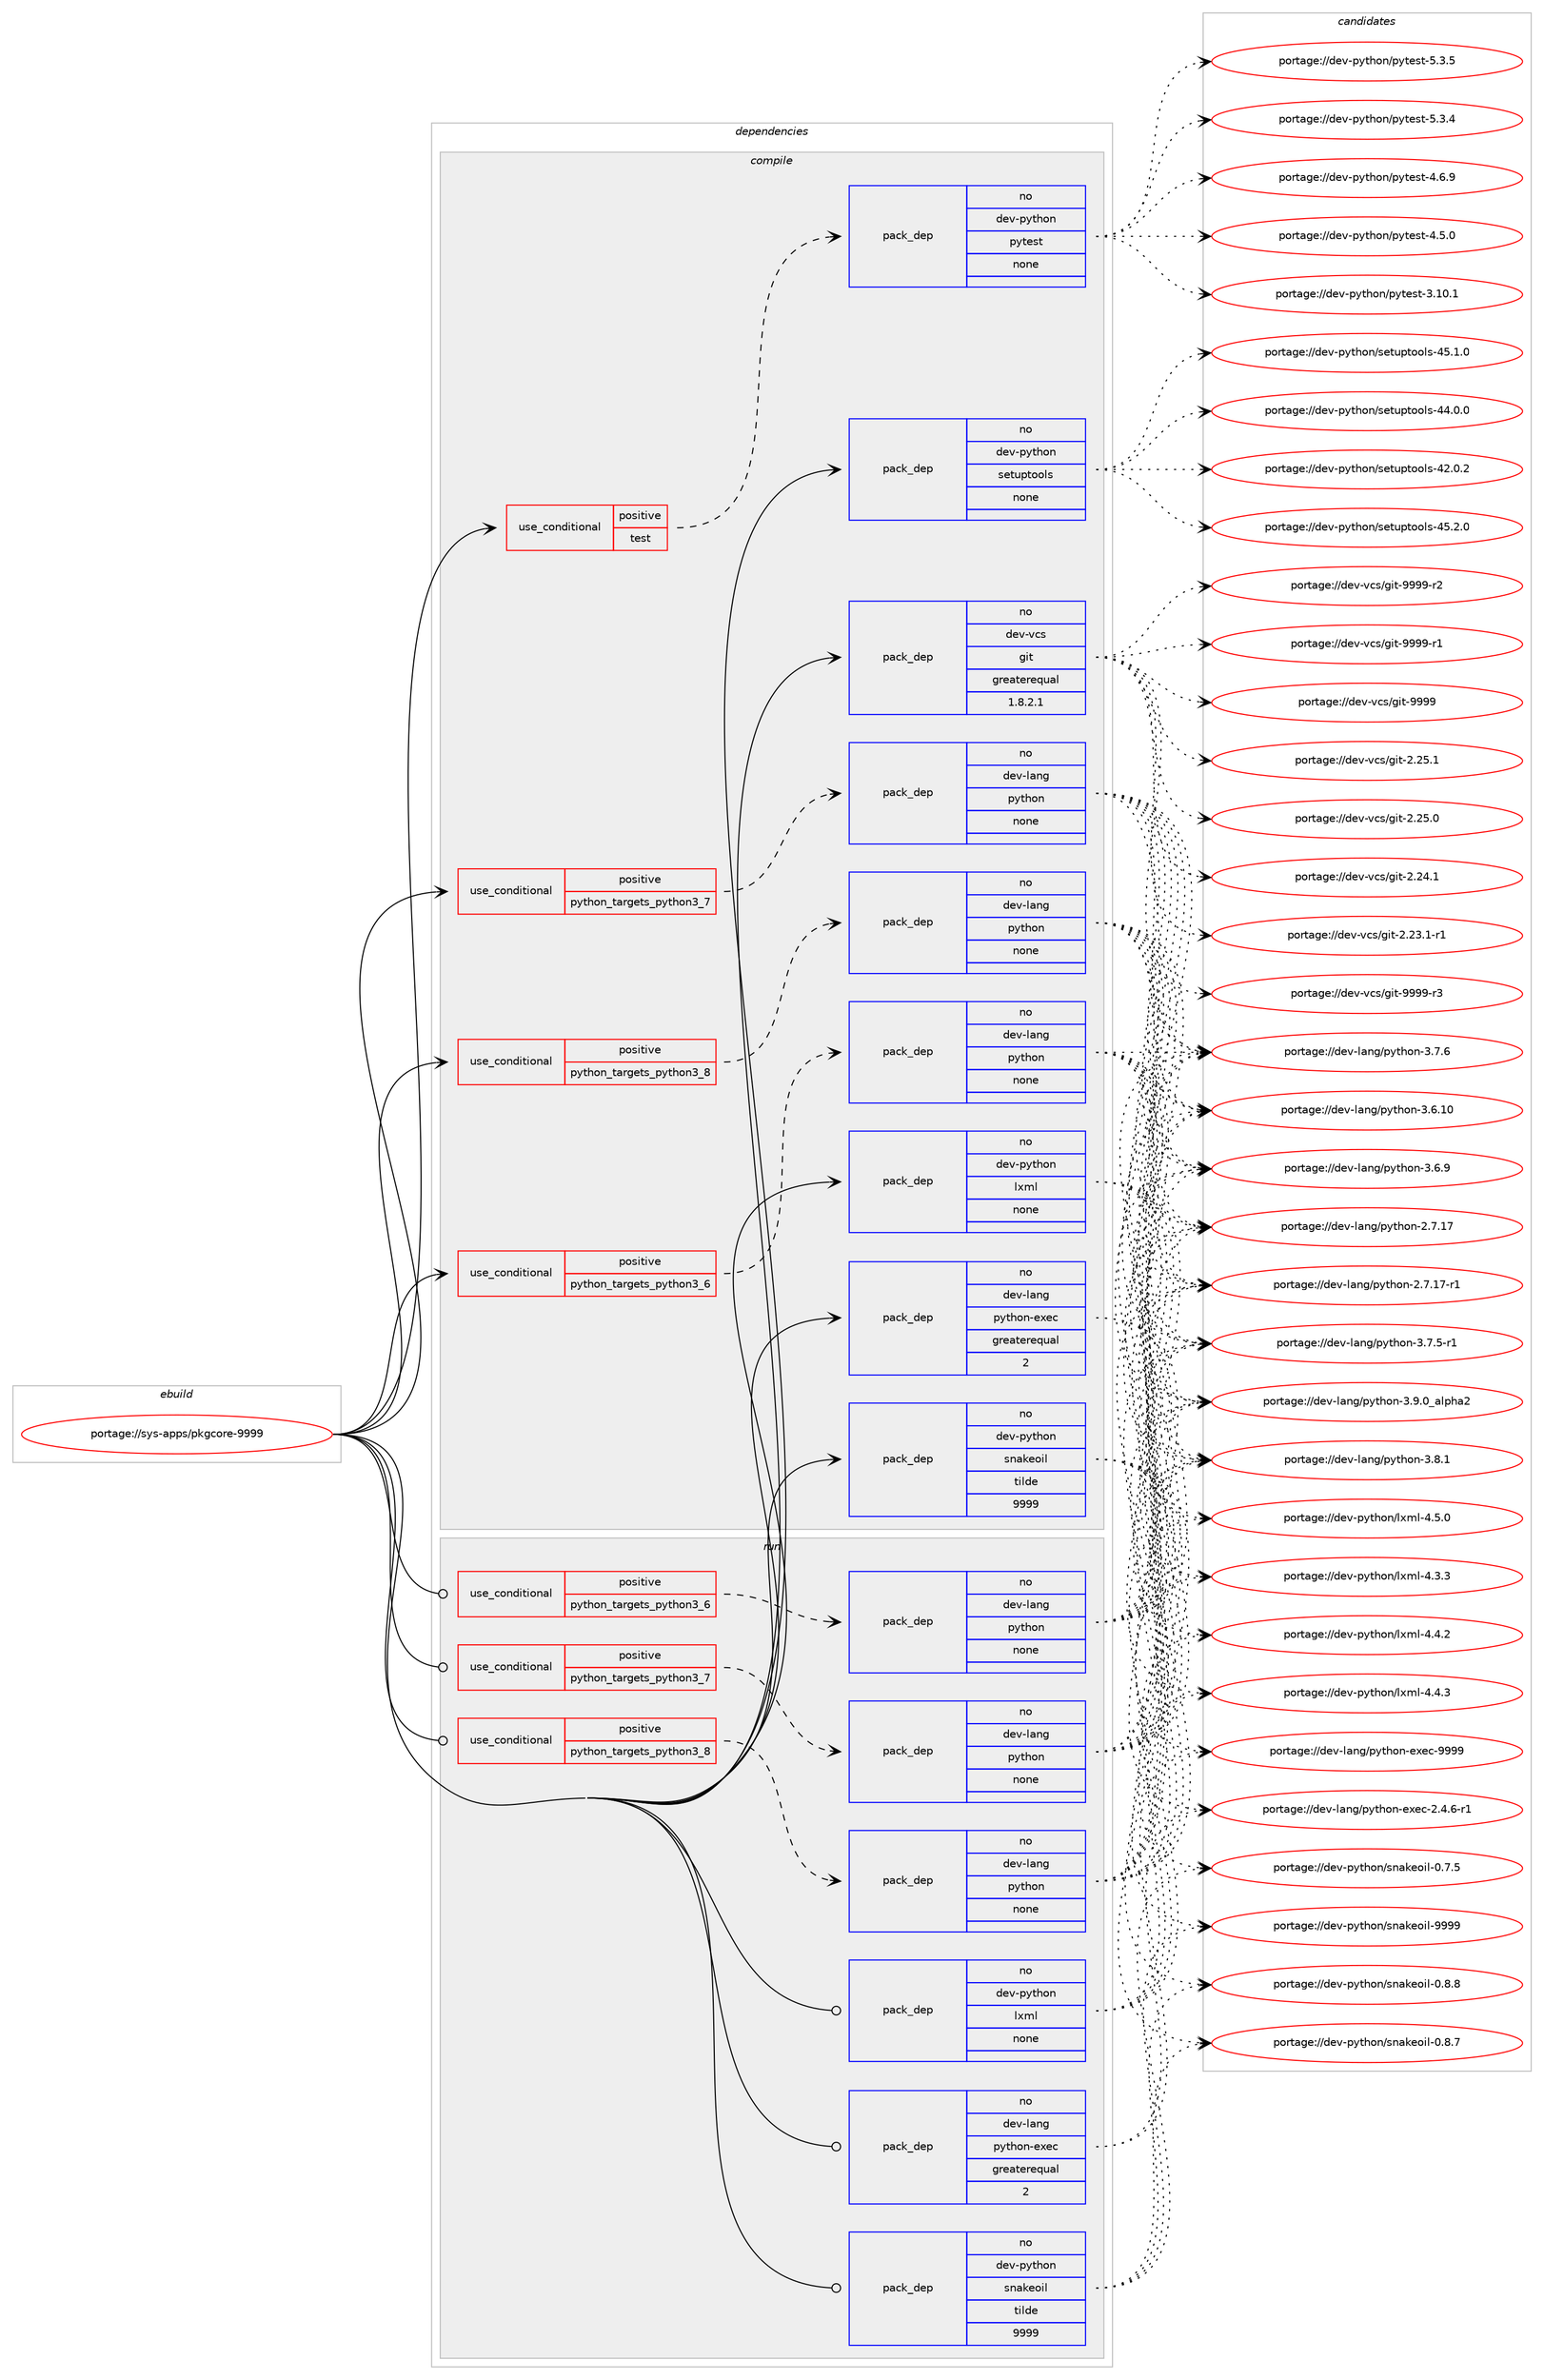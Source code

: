 digraph prolog {

# *************
# Graph options
# *************

newrank=true;
concentrate=true;
compound=true;
graph [rankdir=LR,fontname=Helvetica,fontsize=10,ranksep=1.5];#, ranksep=2.5, nodesep=0.2];
edge  [arrowhead=vee];
node  [fontname=Helvetica,fontsize=10];

# **********
# The ebuild
# **********

subgraph cluster_leftcol {
color=gray;
rank=same;
label=<<i>ebuild</i>>;
id [label="portage://sys-apps/pkgcore-9999", color=red, width=4, href="../sys-apps/pkgcore-9999.svg"];
}

# ****************
# The dependencies
# ****************

subgraph cluster_midcol {
color=gray;
label=<<i>dependencies</i>>;
subgraph cluster_compile {
fillcolor="#eeeeee";
style=filled;
label=<<i>compile</i>>;
subgraph cond13248 {
dependency62131 [label=<<TABLE BORDER="0" CELLBORDER="1" CELLSPACING="0" CELLPADDING="4"><TR><TD ROWSPAN="3" CELLPADDING="10">use_conditional</TD></TR><TR><TD>positive</TD></TR><TR><TD>python_targets_python3_6</TD></TR></TABLE>>, shape=none, color=red];
subgraph pack47588 {
dependency62132 [label=<<TABLE BORDER="0" CELLBORDER="1" CELLSPACING="0" CELLPADDING="4" WIDTH="220"><TR><TD ROWSPAN="6" CELLPADDING="30">pack_dep</TD></TR><TR><TD WIDTH="110">no</TD></TR><TR><TD>dev-lang</TD></TR><TR><TD>python</TD></TR><TR><TD>none</TD></TR><TR><TD></TD></TR></TABLE>>, shape=none, color=blue];
}
dependency62131:e -> dependency62132:w [weight=20,style="dashed",arrowhead="vee"];
}
id:e -> dependency62131:w [weight=20,style="solid",arrowhead="vee"];
subgraph cond13249 {
dependency62133 [label=<<TABLE BORDER="0" CELLBORDER="1" CELLSPACING="0" CELLPADDING="4"><TR><TD ROWSPAN="3" CELLPADDING="10">use_conditional</TD></TR><TR><TD>positive</TD></TR><TR><TD>python_targets_python3_7</TD></TR></TABLE>>, shape=none, color=red];
subgraph pack47589 {
dependency62134 [label=<<TABLE BORDER="0" CELLBORDER="1" CELLSPACING="0" CELLPADDING="4" WIDTH="220"><TR><TD ROWSPAN="6" CELLPADDING="30">pack_dep</TD></TR><TR><TD WIDTH="110">no</TD></TR><TR><TD>dev-lang</TD></TR><TR><TD>python</TD></TR><TR><TD>none</TD></TR><TR><TD></TD></TR></TABLE>>, shape=none, color=blue];
}
dependency62133:e -> dependency62134:w [weight=20,style="dashed",arrowhead="vee"];
}
id:e -> dependency62133:w [weight=20,style="solid",arrowhead="vee"];
subgraph cond13250 {
dependency62135 [label=<<TABLE BORDER="0" CELLBORDER="1" CELLSPACING="0" CELLPADDING="4"><TR><TD ROWSPAN="3" CELLPADDING="10">use_conditional</TD></TR><TR><TD>positive</TD></TR><TR><TD>python_targets_python3_8</TD></TR></TABLE>>, shape=none, color=red];
subgraph pack47590 {
dependency62136 [label=<<TABLE BORDER="0" CELLBORDER="1" CELLSPACING="0" CELLPADDING="4" WIDTH="220"><TR><TD ROWSPAN="6" CELLPADDING="30">pack_dep</TD></TR><TR><TD WIDTH="110">no</TD></TR><TR><TD>dev-lang</TD></TR><TR><TD>python</TD></TR><TR><TD>none</TD></TR><TR><TD></TD></TR></TABLE>>, shape=none, color=blue];
}
dependency62135:e -> dependency62136:w [weight=20,style="dashed",arrowhead="vee"];
}
id:e -> dependency62135:w [weight=20,style="solid",arrowhead="vee"];
subgraph cond13251 {
dependency62137 [label=<<TABLE BORDER="0" CELLBORDER="1" CELLSPACING="0" CELLPADDING="4"><TR><TD ROWSPAN="3" CELLPADDING="10">use_conditional</TD></TR><TR><TD>positive</TD></TR><TR><TD>test</TD></TR></TABLE>>, shape=none, color=red];
subgraph pack47591 {
dependency62138 [label=<<TABLE BORDER="0" CELLBORDER="1" CELLSPACING="0" CELLPADDING="4" WIDTH="220"><TR><TD ROWSPAN="6" CELLPADDING="30">pack_dep</TD></TR><TR><TD WIDTH="110">no</TD></TR><TR><TD>dev-python</TD></TR><TR><TD>pytest</TD></TR><TR><TD>none</TD></TR><TR><TD></TD></TR></TABLE>>, shape=none, color=blue];
}
dependency62137:e -> dependency62138:w [weight=20,style="dashed",arrowhead="vee"];
}
id:e -> dependency62137:w [weight=20,style="solid",arrowhead="vee"];
subgraph pack47592 {
dependency62139 [label=<<TABLE BORDER="0" CELLBORDER="1" CELLSPACING="0" CELLPADDING="4" WIDTH="220"><TR><TD ROWSPAN="6" CELLPADDING="30">pack_dep</TD></TR><TR><TD WIDTH="110">no</TD></TR><TR><TD>dev-lang</TD></TR><TR><TD>python-exec</TD></TR><TR><TD>greaterequal</TD></TR><TR><TD>2</TD></TR></TABLE>>, shape=none, color=blue];
}
id:e -> dependency62139:w [weight=20,style="solid",arrowhead="vee"];
subgraph pack47593 {
dependency62140 [label=<<TABLE BORDER="0" CELLBORDER="1" CELLSPACING="0" CELLPADDING="4" WIDTH="220"><TR><TD ROWSPAN="6" CELLPADDING="30">pack_dep</TD></TR><TR><TD WIDTH="110">no</TD></TR><TR><TD>dev-python</TD></TR><TR><TD>lxml</TD></TR><TR><TD>none</TD></TR><TR><TD></TD></TR></TABLE>>, shape=none, color=blue];
}
id:e -> dependency62140:w [weight=20,style="solid",arrowhead="vee"];
subgraph pack47594 {
dependency62141 [label=<<TABLE BORDER="0" CELLBORDER="1" CELLSPACING="0" CELLPADDING="4" WIDTH="220"><TR><TD ROWSPAN="6" CELLPADDING="30">pack_dep</TD></TR><TR><TD WIDTH="110">no</TD></TR><TR><TD>dev-python</TD></TR><TR><TD>setuptools</TD></TR><TR><TD>none</TD></TR><TR><TD></TD></TR></TABLE>>, shape=none, color=blue];
}
id:e -> dependency62141:w [weight=20,style="solid",arrowhead="vee"];
subgraph pack47595 {
dependency62142 [label=<<TABLE BORDER="0" CELLBORDER="1" CELLSPACING="0" CELLPADDING="4" WIDTH="220"><TR><TD ROWSPAN="6" CELLPADDING="30">pack_dep</TD></TR><TR><TD WIDTH="110">no</TD></TR><TR><TD>dev-python</TD></TR><TR><TD>snakeoil</TD></TR><TR><TD>tilde</TD></TR><TR><TD>9999</TD></TR></TABLE>>, shape=none, color=blue];
}
id:e -> dependency62142:w [weight=20,style="solid",arrowhead="vee"];
subgraph pack47596 {
dependency62143 [label=<<TABLE BORDER="0" CELLBORDER="1" CELLSPACING="0" CELLPADDING="4" WIDTH="220"><TR><TD ROWSPAN="6" CELLPADDING="30">pack_dep</TD></TR><TR><TD WIDTH="110">no</TD></TR><TR><TD>dev-vcs</TD></TR><TR><TD>git</TD></TR><TR><TD>greaterequal</TD></TR><TR><TD>1.8.2.1</TD></TR></TABLE>>, shape=none, color=blue];
}
id:e -> dependency62143:w [weight=20,style="solid",arrowhead="vee"];
}
subgraph cluster_compileandrun {
fillcolor="#eeeeee";
style=filled;
label=<<i>compile and run</i>>;
}
subgraph cluster_run {
fillcolor="#eeeeee";
style=filled;
label=<<i>run</i>>;
subgraph cond13252 {
dependency62144 [label=<<TABLE BORDER="0" CELLBORDER="1" CELLSPACING="0" CELLPADDING="4"><TR><TD ROWSPAN="3" CELLPADDING="10">use_conditional</TD></TR><TR><TD>positive</TD></TR><TR><TD>python_targets_python3_6</TD></TR></TABLE>>, shape=none, color=red];
subgraph pack47597 {
dependency62145 [label=<<TABLE BORDER="0" CELLBORDER="1" CELLSPACING="0" CELLPADDING="4" WIDTH="220"><TR><TD ROWSPAN="6" CELLPADDING="30">pack_dep</TD></TR><TR><TD WIDTH="110">no</TD></TR><TR><TD>dev-lang</TD></TR><TR><TD>python</TD></TR><TR><TD>none</TD></TR><TR><TD></TD></TR></TABLE>>, shape=none, color=blue];
}
dependency62144:e -> dependency62145:w [weight=20,style="dashed",arrowhead="vee"];
}
id:e -> dependency62144:w [weight=20,style="solid",arrowhead="odot"];
subgraph cond13253 {
dependency62146 [label=<<TABLE BORDER="0" CELLBORDER="1" CELLSPACING="0" CELLPADDING="4"><TR><TD ROWSPAN="3" CELLPADDING="10">use_conditional</TD></TR><TR><TD>positive</TD></TR><TR><TD>python_targets_python3_7</TD></TR></TABLE>>, shape=none, color=red];
subgraph pack47598 {
dependency62147 [label=<<TABLE BORDER="0" CELLBORDER="1" CELLSPACING="0" CELLPADDING="4" WIDTH="220"><TR><TD ROWSPAN="6" CELLPADDING="30">pack_dep</TD></TR><TR><TD WIDTH="110">no</TD></TR><TR><TD>dev-lang</TD></TR><TR><TD>python</TD></TR><TR><TD>none</TD></TR><TR><TD></TD></TR></TABLE>>, shape=none, color=blue];
}
dependency62146:e -> dependency62147:w [weight=20,style="dashed",arrowhead="vee"];
}
id:e -> dependency62146:w [weight=20,style="solid",arrowhead="odot"];
subgraph cond13254 {
dependency62148 [label=<<TABLE BORDER="0" CELLBORDER="1" CELLSPACING="0" CELLPADDING="4"><TR><TD ROWSPAN="3" CELLPADDING="10">use_conditional</TD></TR><TR><TD>positive</TD></TR><TR><TD>python_targets_python3_8</TD></TR></TABLE>>, shape=none, color=red];
subgraph pack47599 {
dependency62149 [label=<<TABLE BORDER="0" CELLBORDER="1" CELLSPACING="0" CELLPADDING="4" WIDTH="220"><TR><TD ROWSPAN="6" CELLPADDING="30">pack_dep</TD></TR><TR><TD WIDTH="110">no</TD></TR><TR><TD>dev-lang</TD></TR><TR><TD>python</TD></TR><TR><TD>none</TD></TR><TR><TD></TD></TR></TABLE>>, shape=none, color=blue];
}
dependency62148:e -> dependency62149:w [weight=20,style="dashed",arrowhead="vee"];
}
id:e -> dependency62148:w [weight=20,style="solid",arrowhead="odot"];
subgraph pack47600 {
dependency62150 [label=<<TABLE BORDER="0" CELLBORDER="1" CELLSPACING="0" CELLPADDING="4" WIDTH="220"><TR><TD ROWSPAN="6" CELLPADDING="30">pack_dep</TD></TR><TR><TD WIDTH="110">no</TD></TR><TR><TD>dev-lang</TD></TR><TR><TD>python-exec</TD></TR><TR><TD>greaterequal</TD></TR><TR><TD>2</TD></TR></TABLE>>, shape=none, color=blue];
}
id:e -> dependency62150:w [weight=20,style="solid",arrowhead="odot"];
subgraph pack47601 {
dependency62151 [label=<<TABLE BORDER="0" CELLBORDER="1" CELLSPACING="0" CELLPADDING="4" WIDTH="220"><TR><TD ROWSPAN="6" CELLPADDING="30">pack_dep</TD></TR><TR><TD WIDTH="110">no</TD></TR><TR><TD>dev-python</TD></TR><TR><TD>lxml</TD></TR><TR><TD>none</TD></TR><TR><TD></TD></TR></TABLE>>, shape=none, color=blue];
}
id:e -> dependency62151:w [weight=20,style="solid",arrowhead="odot"];
subgraph pack47602 {
dependency62152 [label=<<TABLE BORDER="0" CELLBORDER="1" CELLSPACING="0" CELLPADDING="4" WIDTH="220"><TR><TD ROWSPAN="6" CELLPADDING="30">pack_dep</TD></TR><TR><TD WIDTH="110">no</TD></TR><TR><TD>dev-python</TD></TR><TR><TD>snakeoil</TD></TR><TR><TD>tilde</TD></TR><TR><TD>9999</TD></TR></TABLE>>, shape=none, color=blue];
}
id:e -> dependency62152:w [weight=20,style="solid",arrowhead="odot"];
}
}

# **************
# The candidates
# **************

subgraph cluster_choices {
rank=same;
color=gray;
label=<<i>candidates</i>>;

subgraph choice47588 {
color=black;
nodesep=1;
choice10010111845108971101034711212111610411111045514657464895971081121049750 [label="portage://dev-lang/python-3.9.0_alpha2", color=red, width=4,href="../dev-lang/python-3.9.0_alpha2.svg"];
choice100101118451089711010347112121116104111110455146564649 [label="portage://dev-lang/python-3.8.1", color=red, width=4,href="../dev-lang/python-3.8.1.svg"];
choice100101118451089711010347112121116104111110455146554654 [label="portage://dev-lang/python-3.7.6", color=red, width=4,href="../dev-lang/python-3.7.6.svg"];
choice1001011184510897110103471121211161041111104551465546534511449 [label="portage://dev-lang/python-3.7.5-r1", color=red, width=4,href="../dev-lang/python-3.7.5-r1.svg"];
choice100101118451089711010347112121116104111110455146544657 [label="portage://dev-lang/python-3.6.9", color=red, width=4,href="../dev-lang/python-3.6.9.svg"];
choice10010111845108971101034711212111610411111045514654464948 [label="portage://dev-lang/python-3.6.10", color=red, width=4,href="../dev-lang/python-3.6.10.svg"];
choice100101118451089711010347112121116104111110455046554649554511449 [label="portage://dev-lang/python-2.7.17-r1", color=red, width=4,href="../dev-lang/python-2.7.17-r1.svg"];
choice10010111845108971101034711212111610411111045504655464955 [label="portage://dev-lang/python-2.7.17", color=red, width=4,href="../dev-lang/python-2.7.17.svg"];
dependency62132:e -> choice10010111845108971101034711212111610411111045514657464895971081121049750:w [style=dotted,weight="100"];
dependency62132:e -> choice100101118451089711010347112121116104111110455146564649:w [style=dotted,weight="100"];
dependency62132:e -> choice100101118451089711010347112121116104111110455146554654:w [style=dotted,weight="100"];
dependency62132:e -> choice1001011184510897110103471121211161041111104551465546534511449:w [style=dotted,weight="100"];
dependency62132:e -> choice100101118451089711010347112121116104111110455146544657:w [style=dotted,weight="100"];
dependency62132:e -> choice10010111845108971101034711212111610411111045514654464948:w [style=dotted,weight="100"];
dependency62132:e -> choice100101118451089711010347112121116104111110455046554649554511449:w [style=dotted,weight="100"];
dependency62132:e -> choice10010111845108971101034711212111610411111045504655464955:w [style=dotted,weight="100"];
}
subgraph choice47589 {
color=black;
nodesep=1;
choice10010111845108971101034711212111610411111045514657464895971081121049750 [label="portage://dev-lang/python-3.9.0_alpha2", color=red, width=4,href="../dev-lang/python-3.9.0_alpha2.svg"];
choice100101118451089711010347112121116104111110455146564649 [label="portage://dev-lang/python-3.8.1", color=red, width=4,href="../dev-lang/python-3.8.1.svg"];
choice100101118451089711010347112121116104111110455146554654 [label="portage://dev-lang/python-3.7.6", color=red, width=4,href="../dev-lang/python-3.7.6.svg"];
choice1001011184510897110103471121211161041111104551465546534511449 [label="portage://dev-lang/python-3.7.5-r1", color=red, width=4,href="../dev-lang/python-3.7.5-r1.svg"];
choice100101118451089711010347112121116104111110455146544657 [label="portage://dev-lang/python-3.6.9", color=red, width=4,href="../dev-lang/python-3.6.9.svg"];
choice10010111845108971101034711212111610411111045514654464948 [label="portage://dev-lang/python-3.6.10", color=red, width=4,href="../dev-lang/python-3.6.10.svg"];
choice100101118451089711010347112121116104111110455046554649554511449 [label="portage://dev-lang/python-2.7.17-r1", color=red, width=4,href="../dev-lang/python-2.7.17-r1.svg"];
choice10010111845108971101034711212111610411111045504655464955 [label="portage://dev-lang/python-2.7.17", color=red, width=4,href="../dev-lang/python-2.7.17.svg"];
dependency62134:e -> choice10010111845108971101034711212111610411111045514657464895971081121049750:w [style=dotted,weight="100"];
dependency62134:e -> choice100101118451089711010347112121116104111110455146564649:w [style=dotted,weight="100"];
dependency62134:e -> choice100101118451089711010347112121116104111110455146554654:w [style=dotted,weight="100"];
dependency62134:e -> choice1001011184510897110103471121211161041111104551465546534511449:w [style=dotted,weight="100"];
dependency62134:e -> choice100101118451089711010347112121116104111110455146544657:w [style=dotted,weight="100"];
dependency62134:e -> choice10010111845108971101034711212111610411111045514654464948:w [style=dotted,weight="100"];
dependency62134:e -> choice100101118451089711010347112121116104111110455046554649554511449:w [style=dotted,weight="100"];
dependency62134:e -> choice10010111845108971101034711212111610411111045504655464955:w [style=dotted,weight="100"];
}
subgraph choice47590 {
color=black;
nodesep=1;
choice10010111845108971101034711212111610411111045514657464895971081121049750 [label="portage://dev-lang/python-3.9.0_alpha2", color=red, width=4,href="../dev-lang/python-3.9.0_alpha2.svg"];
choice100101118451089711010347112121116104111110455146564649 [label="portage://dev-lang/python-3.8.1", color=red, width=4,href="../dev-lang/python-3.8.1.svg"];
choice100101118451089711010347112121116104111110455146554654 [label="portage://dev-lang/python-3.7.6", color=red, width=4,href="../dev-lang/python-3.7.6.svg"];
choice1001011184510897110103471121211161041111104551465546534511449 [label="portage://dev-lang/python-3.7.5-r1", color=red, width=4,href="../dev-lang/python-3.7.5-r1.svg"];
choice100101118451089711010347112121116104111110455146544657 [label="portage://dev-lang/python-3.6.9", color=red, width=4,href="../dev-lang/python-3.6.9.svg"];
choice10010111845108971101034711212111610411111045514654464948 [label="portage://dev-lang/python-3.6.10", color=red, width=4,href="../dev-lang/python-3.6.10.svg"];
choice100101118451089711010347112121116104111110455046554649554511449 [label="portage://dev-lang/python-2.7.17-r1", color=red, width=4,href="../dev-lang/python-2.7.17-r1.svg"];
choice10010111845108971101034711212111610411111045504655464955 [label="portage://dev-lang/python-2.7.17", color=red, width=4,href="../dev-lang/python-2.7.17.svg"];
dependency62136:e -> choice10010111845108971101034711212111610411111045514657464895971081121049750:w [style=dotted,weight="100"];
dependency62136:e -> choice100101118451089711010347112121116104111110455146564649:w [style=dotted,weight="100"];
dependency62136:e -> choice100101118451089711010347112121116104111110455146554654:w [style=dotted,weight="100"];
dependency62136:e -> choice1001011184510897110103471121211161041111104551465546534511449:w [style=dotted,weight="100"];
dependency62136:e -> choice100101118451089711010347112121116104111110455146544657:w [style=dotted,weight="100"];
dependency62136:e -> choice10010111845108971101034711212111610411111045514654464948:w [style=dotted,weight="100"];
dependency62136:e -> choice100101118451089711010347112121116104111110455046554649554511449:w [style=dotted,weight="100"];
dependency62136:e -> choice10010111845108971101034711212111610411111045504655464955:w [style=dotted,weight="100"];
}
subgraph choice47591 {
color=black;
nodesep=1;
choice1001011184511212111610411111047112121116101115116455346514653 [label="portage://dev-python/pytest-5.3.5", color=red, width=4,href="../dev-python/pytest-5.3.5.svg"];
choice1001011184511212111610411111047112121116101115116455346514652 [label="portage://dev-python/pytest-5.3.4", color=red, width=4,href="../dev-python/pytest-5.3.4.svg"];
choice1001011184511212111610411111047112121116101115116455246544657 [label="portage://dev-python/pytest-4.6.9", color=red, width=4,href="../dev-python/pytest-4.6.9.svg"];
choice1001011184511212111610411111047112121116101115116455246534648 [label="portage://dev-python/pytest-4.5.0", color=red, width=4,href="../dev-python/pytest-4.5.0.svg"];
choice100101118451121211161041111104711212111610111511645514649484649 [label="portage://dev-python/pytest-3.10.1", color=red, width=4,href="../dev-python/pytest-3.10.1.svg"];
dependency62138:e -> choice1001011184511212111610411111047112121116101115116455346514653:w [style=dotted,weight="100"];
dependency62138:e -> choice1001011184511212111610411111047112121116101115116455346514652:w [style=dotted,weight="100"];
dependency62138:e -> choice1001011184511212111610411111047112121116101115116455246544657:w [style=dotted,weight="100"];
dependency62138:e -> choice1001011184511212111610411111047112121116101115116455246534648:w [style=dotted,weight="100"];
dependency62138:e -> choice100101118451121211161041111104711212111610111511645514649484649:w [style=dotted,weight="100"];
}
subgraph choice47592 {
color=black;
nodesep=1;
choice10010111845108971101034711212111610411111045101120101994557575757 [label="portage://dev-lang/python-exec-9999", color=red, width=4,href="../dev-lang/python-exec-9999.svg"];
choice10010111845108971101034711212111610411111045101120101994550465246544511449 [label="portage://dev-lang/python-exec-2.4.6-r1", color=red, width=4,href="../dev-lang/python-exec-2.4.6-r1.svg"];
dependency62139:e -> choice10010111845108971101034711212111610411111045101120101994557575757:w [style=dotted,weight="100"];
dependency62139:e -> choice10010111845108971101034711212111610411111045101120101994550465246544511449:w [style=dotted,weight="100"];
}
subgraph choice47593 {
color=black;
nodesep=1;
choice1001011184511212111610411111047108120109108455246534648 [label="portage://dev-python/lxml-4.5.0", color=red, width=4,href="../dev-python/lxml-4.5.0.svg"];
choice1001011184511212111610411111047108120109108455246524651 [label="portage://dev-python/lxml-4.4.3", color=red, width=4,href="../dev-python/lxml-4.4.3.svg"];
choice1001011184511212111610411111047108120109108455246524650 [label="portage://dev-python/lxml-4.4.2", color=red, width=4,href="../dev-python/lxml-4.4.2.svg"];
choice1001011184511212111610411111047108120109108455246514651 [label="portage://dev-python/lxml-4.3.3", color=red, width=4,href="../dev-python/lxml-4.3.3.svg"];
dependency62140:e -> choice1001011184511212111610411111047108120109108455246534648:w [style=dotted,weight="100"];
dependency62140:e -> choice1001011184511212111610411111047108120109108455246524651:w [style=dotted,weight="100"];
dependency62140:e -> choice1001011184511212111610411111047108120109108455246524650:w [style=dotted,weight="100"];
dependency62140:e -> choice1001011184511212111610411111047108120109108455246514651:w [style=dotted,weight="100"];
}
subgraph choice47594 {
color=black;
nodesep=1;
choice100101118451121211161041111104711510111611711211611111110811545525346504648 [label="portage://dev-python/setuptools-45.2.0", color=red, width=4,href="../dev-python/setuptools-45.2.0.svg"];
choice100101118451121211161041111104711510111611711211611111110811545525346494648 [label="portage://dev-python/setuptools-45.1.0", color=red, width=4,href="../dev-python/setuptools-45.1.0.svg"];
choice100101118451121211161041111104711510111611711211611111110811545525246484648 [label="portage://dev-python/setuptools-44.0.0", color=red, width=4,href="../dev-python/setuptools-44.0.0.svg"];
choice100101118451121211161041111104711510111611711211611111110811545525046484650 [label="portage://dev-python/setuptools-42.0.2", color=red, width=4,href="../dev-python/setuptools-42.0.2.svg"];
dependency62141:e -> choice100101118451121211161041111104711510111611711211611111110811545525346504648:w [style=dotted,weight="100"];
dependency62141:e -> choice100101118451121211161041111104711510111611711211611111110811545525346494648:w [style=dotted,weight="100"];
dependency62141:e -> choice100101118451121211161041111104711510111611711211611111110811545525246484648:w [style=dotted,weight="100"];
dependency62141:e -> choice100101118451121211161041111104711510111611711211611111110811545525046484650:w [style=dotted,weight="100"];
}
subgraph choice47595 {
color=black;
nodesep=1;
choice1001011184511212111610411111047115110971071011111051084557575757 [label="portage://dev-python/snakeoil-9999", color=red, width=4,href="../dev-python/snakeoil-9999.svg"];
choice100101118451121211161041111104711511097107101111105108454846564656 [label="portage://dev-python/snakeoil-0.8.8", color=red, width=4,href="../dev-python/snakeoil-0.8.8.svg"];
choice100101118451121211161041111104711511097107101111105108454846564655 [label="portage://dev-python/snakeoil-0.8.7", color=red, width=4,href="../dev-python/snakeoil-0.8.7.svg"];
choice100101118451121211161041111104711511097107101111105108454846554653 [label="portage://dev-python/snakeoil-0.7.5", color=red, width=4,href="../dev-python/snakeoil-0.7.5.svg"];
dependency62142:e -> choice1001011184511212111610411111047115110971071011111051084557575757:w [style=dotted,weight="100"];
dependency62142:e -> choice100101118451121211161041111104711511097107101111105108454846564656:w [style=dotted,weight="100"];
dependency62142:e -> choice100101118451121211161041111104711511097107101111105108454846564655:w [style=dotted,weight="100"];
dependency62142:e -> choice100101118451121211161041111104711511097107101111105108454846554653:w [style=dotted,weight="100"];
}
subgraph choice47596 {
color=black;
nodesep=1;
choice10010111845118991154710310511645575757574511451 [label="portage://dev-vcs/git-9999-r3", color=red, width=4,href="../dev-vcs/git-9999-r3.svg"];
choice10010111845118991154710310511645575757574511450 [label="portage://dev-vcs/git-9999-r2", color=red, width=4,href="../dev-vcs/git-9999-r2.svg"];
choice10010111845118991154710310511645575757574511449 [label="portage://dev-vcs/git-9999-r1", color=red, width=4,href="../dev-vcs/git-9999-r1.svg"];
choice1001011184511899115471031051164557575757 [label="portage://dev-vcs/git-9999", color=red, width=4,href="../dev-vcs/git-9999.svg"];
choice10010111845118991154710310511645504650534649 [label="portage://dev-vcs/git-2.25.1", color=red, width=4,href="../dev-vcs/git-2.25.1.svg"];
choice10010111845118991154710310511645504650534648 [label="portage://dev-vcs/git-2.25.0", color=red, width=4,href="../dev-vcs/git-2.25.0.svg"];
choice10010111845118991154710310511645504650524649 [label="portage://dev-vcs/git-2.24.1", color=red, width=4,href="../dev-vcs/git-2.24.1.svg"];
choice100101118451189911547103105116455046505146494511449 [label="portage://dev-vcs/git-2.23.1-r1", color=red, width=4,href="../dev-vcs/git-2.23.1-r1.svg"];
dependency62143:e -> choice10010111845118991154710310511645575757574511451:w [style=dotted,weight="100"];
dependency62143:e -> choice10010111845118991154710310511645575757574511450:w [style=dotted,weight="100"];
dependency62143:e -> choice10010111845118991154710310511645575757574511449:w [style=dotted,weight="100"];
dependency62143:e -> choice1001011184511899115471031051164557575757:w [style=dotted,weight="100"];
dependency62143:e -> choice10010111845118991154710310511645504650534649:w [style=dotted,weight="100"];
dependency62143:e -> choice10010111845118991154710310511645504650534648:w [style=dotted,weight="100"];
dependency62143:e -> choice10010111845118991154710310511645504650524649:w [style=dotted,weight="100"];
dependency62143:e -> choice100101118451189911547103105116455046505146494511449:w [style=dotted,weight="100"];
}
subgraph choice47597 {
color=black;
nodesep=1;
choice10010111845108971101034711212111610411111045514657464895971081121049750 [label="portage://dev-lang/python-3.9.0_alpha2", color=red, width=4,href="../dev-lang/python-3.9.0_alpha2.svg"];
choice100101118451089711010347112121116104111110455146564649 [label="portage://dev-lang/python-3.8.1", color=red, width=4,href="../dev-lang/python-3.8.1.svg"];
choice100101118451089711010347112121116104111110455146554654 [label="portage://dev-lang/python-3.7.6", color=red, width=4,href="../dev-lang/python-3.7.6.svg"];
choice1001011184510897110103471121211161041111104551465546534511449 [label="portage://dev-lang/python-3.7.5-r1", color=red, width=4,href="../dev-lang/python-3.7.5-r1.svg"];
choice100101118451089711010347112121116104111110455146544657 [label="portage://dev-lang/python-3.6.9", color=red, width=4,href="../dev-lang/python-3.6.9.svg"];
choice10010111845108971101034711212111610411111045514654464948 [label="portage://dev-lang/python-3.6.10", color=red, width=4,href="../dev-lang/python-3.6.10.svg"];
choice100101118451089711010347112121116104111110455046554649554511449 [label="portage://dev-lang/python-2.7.17-r1", color=red, width=4,href="../dev-lang/python-2.7.17-r1.svg"];
choice10010111845108971101034711212111610411111045504655464955 [label="portage://dev-lang/python-2.7.17", color=red, width=4,href="../dev-lang/python-2.7.17.svg"];
dependency62145:e -> choice10010111845108971101034711212111610411111045514657464895971081121049750:w [style=dotted,weight="100"];
dependency62145:e -> choice100101118451089711010347112121116104111110455146564649:w [style=dotted,weight="100"];
dependency62145:e -> choice100101118451089711010347112121116104111110455146554654:w [style=dotted,weight="100"];
dependency62145:e -> choice1001011184510897110103471121211161041111104551465546534511449:w [style=dotted,weight="100"];
dependency62145:e -> choice100101118451089711010347112121116104111110455146544657:w [style=dotted,weight="100"];
dependency62145:e -> choice10010111845108971101034711212111610411111045514654464948:w [style=dotted,weight="100"];
dependency62145:e -> choice100101118451089711010347112121116104111110455046554649554511449:w [style=dotted,weight="100"];
dependency62145:e -> choice10010111845108971101034711212111610411111045504655464955:w [style=dotted,weight="100"];
}
subgraph choice47598 {
color=black;
nodesep=1;
choice10010111845108971101034711212111610411111045514657464895971081121049750 [label="portage://dev-lang/python-3.9.0_alpha2", color=red, width=4,href="../dev-lang/python-3.9.0_alpha2.svg"];
choice100101118451089711010347112121116104111110455146564649 [label="portage://dev-lang/python-3.8.1", color=red, width=4,href="../dev-lang/python-3.8.1.svg"];
choice100101118451089711010347112121116104111110455146554654 [label="portage://dev-lang/python-3.7.6", color=red, width=4,href="../dev-lang/python-3.7.6.svg"];
choice1001011184510897110103471121211161041111104551465546534511449 [label="portage://dev-lang/python-3.7.5-r1", color=red, width=4,href="../dev-lang/python-3.7.5-r1.svg"];
choice100101118451089711010347112121116104111110455146544657 [label="portage://dev-lang/python-3.6.9", color=red, width=4,href="../dev-lang/python-3.6.9.svg"];
choice10010111845108971101034711212111610411111045514654464948 [label="portage://dev-lang/python-3.6.10", color=red, width=4,href="../dev-lang/python-3.6.10.svg"];
choice100101118451089711010347112121116104111110455046554649554511449 [label="portage://dev-lang/python-2.7.17-r1", color=red, width=4,href="../dev-lang/python-2.7.17-r1.svg"];
choice10010111845108971101034711212111610411111045504655464955 [label="portage://dev-lang/python-2.7.17", color=red, width=4,href="../dev-lang/python-2.7.17.svg"];
dependency62147:e -> choice10010111845108971101034711212111610411111045514657464895971081121049750:w [style=dotted,weight="100"];
dependency62147:e -> choice100101118451089711010347112121116104111110455146564649:w [style=dotted,weight="100"];
dependency62147:e -> choice100101118451089711010347112121116104111110455146554654:w [style=dotted,weight="100"];
dependency62147:e -> choice1001011184510897110103471121211161041111104551465546534511449:w [style=dotted,weight="100"];
dependency62147:e -> choice100101118451089711010347112121116104111110455146544657:w [style=dotted,weight="100"];
dependency62147:e -> choice10010111845108971101034711212111610411111045514654464948:w [style=dotted,weight="100"];
dependency62147:e -> choice100101118451089711010347112121116104111110455046554649554511449:w [style=dotted,weight="100"];
dependency62147:e -> choice10010111845108971101034711212111610411111045504655464955:w [style=dotted,weight="100"];
}
subgraph choice47599 {
color=black;
nodesep=1;
choice10010111845108971101034711212111610411111045514657464895971081121049750 [label="portage://dev-lang/python-3.9.0_alpha2", color=red, width=4,href="../dev-lang/python-3.9.0_alpha2.svg"];
choice100101118451089711010347112121116104111110455146564649 [label="portage://dev-lang/python-3.8.1", color=red, width=4,href="../dev-lang/python-3.8.1.svg"];
choice100101118451089711010347112121116104111110455146554654 [label="portage://dev-lang/python-3.7.6", color=red, width=4,href="../dev-lang/python-3.7.6.svg"];
choice1001011184510897110103471121211161041111104551465546534511449 [label="portage://dev-lang/python-3.7.5-r1", color=red, width=4,href="../dev-lang/python-3.7.5-r1.svg"];
choice100101118451089711010347112121116104111110455146544657 [label="portage://dev-lang/python-3.6.9", color=red, width=4,href="../dev-lang/python-3.6.9.svg"];
choice10010111845108971101034711212111610411111045514654464948 [label="portage://dev-lang/python-3.6.10", color=red, width=4,href="../dev-lang/python-3.6.10.svg"];
choice100101118451089711010347112121116104111110455046554649554511449 [label="portage://dev-lang/python-2.7.17-r1", color=red, width=4,href="../dev-lang/python-2.7.17-r1.svg"];
choice10010111845108971101034711212111610411111045504655464955 [label="portage://dev-lang/python-2.7.17", color=red, width=4,href="../dev-lang/python-2.7.17.svg"];
dependency62149:e -> choice10010111845108971101034711212111610411111045514657464895971081121049750:w [style=dotted,weight="100"];
dependency62149:e -> choice100101118451089711010347112121116104111110455146564649:w [style=dotted,weight="100"];
dependency62149:e -> choice100101118451089711010347112121116104111110455146554654:w [style=dotted,weight="100"];
dependency62149:e -> choice1001011184510897110103471121211161041111104551465546534511449:w [style=dotted,weight="100"];
dependency62149:e -> choice100101118451089711010347112121116104111110455146544657:w [style=dotted,weight="100"];
dependency62149:e -> choice10010111845108971101034711212111610411111045514654464948:w [style=dotted,weight="100"];
dependency62149:e -> choice100101118451089711010347112121116104111110455046554649554511449:w [style=dotted,weight="100"];
dependency62149:e -> choice10010111845108971101034711212111610411111045504655464955:w [style=dotted,weight="100"];
}
subgraph choice47600 {
color=black;
nodesep=1;
choice10010111845108971101034711212111610411111045101120101994557575757 [label="portage://dev-lang/python-exec-9999", color=red, width=4,href="../dev-lang/python-exec-9999.svg"];
choice10010111845108971101034711212111610411111045101120101994550465246544511449 [label="portage://dev-lang/python-exec-2.4.6-r1", color=red, width=4,href="../dev-lang/python-exec-2.4.6-r1.svg"];
dependency62150:e -> choice10010111845108971101034711212111610411111045101120101994557575757:w [style=dotted,weight="100"];
dependency62150:e -> choice10010111845108971101034711212111610411111045101120101994550465246544511449:w [style=dotted,weight="100"];
}
subgraph choice47601 {
color=black;
nodesep=1;
choice1001011184511212111610411111047108120109108455246534648 [label="portage://dev-python/lxml-4.5.0", color=red, width=4,href="../dev-python/lxml-4.5.0.svg"];
choice1001011184511212111610411111047108120109108455246524651 [label="portage://dev-python/lxml-4.4.3", color=red, width=4,href="../dev-python/lxml-4.4.3.svg"];
choice1001011184511212111610411111047108120109108455246524650 [label="portage://dev-python/lxml-4.4.2", color=red, width=4,href="../dev-python/lxml-4.4.2.svg"];
choice1001011184511212111610411111047108120109108455246514651 [label="portage://dev-python/lxml-4.3.3", color=red, width=4,href="../dev-python/lxml-4.3.3.svg"];
dependency62151:e -> choice1001011184511212111610411111047108120109108455246534648:w [style=dotted,weight="100"];
dependency62151:e -> choice1001011184511212111610411111047108120109108455246524651:w [style=dotted,weight="100"];
dependency62151:e -> choice1001011184511212111610411111047108120109108455246524650:w [style=dotted,weight="100"];
dependency62151:e -> choice1001011184511212111610411111047108120109108455246514651:w [style=dotted,weight="100"];
}
subgraph choice47602 {
color=black;
nodesep=1;
choice1001011184511212111610411111047115110971071011111051084557575757 [label="portage://dev-python/snakeoil-9999", color=red, width=4,href="../dev-python/snakeoil-9999.svg"];
choice100101118451121211161041111104711511097107101111105108454846564656 [label="portage://dev-python/snakeoil-0.8.8", color=red, width=4,href="../dev-python/snakeoil-0.8.8.svg"];
choice100101118451121211161041111104711511097107101111105108454846564655 [label="portage://dev-python/snakeoil-0.8.7", color=red, width=4,href="../dev-python/snakeoil-0.8.7.svg"];
choice100101118451121211161041111104711511097107101111105108454846554653 [label="portage://dev-python/snakeoil-0.7.5", color=red, width=4,href="../dev-python/snakeoil-0.7.5.svg"];
dependency62152:e -> choice1001011184511212111610411111047115110971071011111051084557575757:w [style=dotted,weight="100"];
dependency62152:e -> choice100101118451121211161041111104711511097107101111105108454846564656:w [style=dotted,weight="100"];
dependency62152:e -> choice100101118451121211161041111104711511097107101111105108454846564655:w [style=dotted,weight="100"];
dependency62152:e -> choice100101118451121211161041111104711511097107101111105108454846554653:w [style=dotted,weight="100"];
}
}

}
